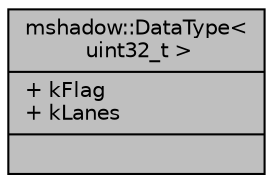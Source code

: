 digraph "mshadow::DataType&lt; uint32_t &gt;"
{
 // LATEX_PDF_SIZE
  edge [fontname="Helvetica",fontsize="10",labelfontname="Helvetica",labelfontsize="10"];
  node [fontname="Helvetica",fontsize="10",shape=record];
  Node1 [label="{mshadow::DataType\<\l uint32_t \>\n|+ kFlag\l+ kLanes\l|}",height=0.2,width=0.4,color="black", fillcolor="grey75", style="filled", fontcolor="black",tooltip=" "];
}

